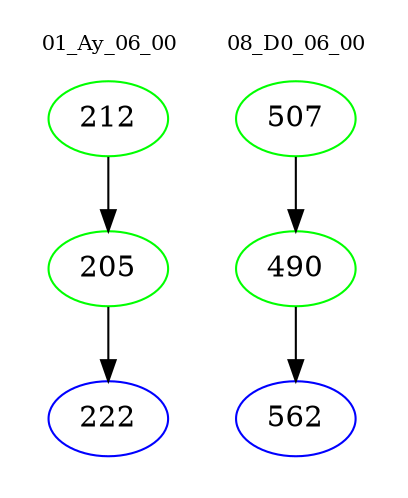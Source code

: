 digraph{
subgraph cluster_0 {
color = white
label = "01_Ay_06_00";
fontsize=10;
T0_212 [label="212", color="green"]
T0_212 -> T0_205 [color="black"]
T0_205 [label="205", color="green"]
T0_205 -> T0_222 [color="black"]
T0_222 [label="222", color="blue"]
}
subgraph cluster_1 {
color = white
label = "08_D0_06_00";
fontsize=10;
T1_507 [label="507", color="green"]
T1_507 -> T1_490 [color="black"]
T1_490 [label="490", color="green"]
T1_490 -> T1_562 [color="black"]
T1_562 [label="562", color="blue"]
}
}
